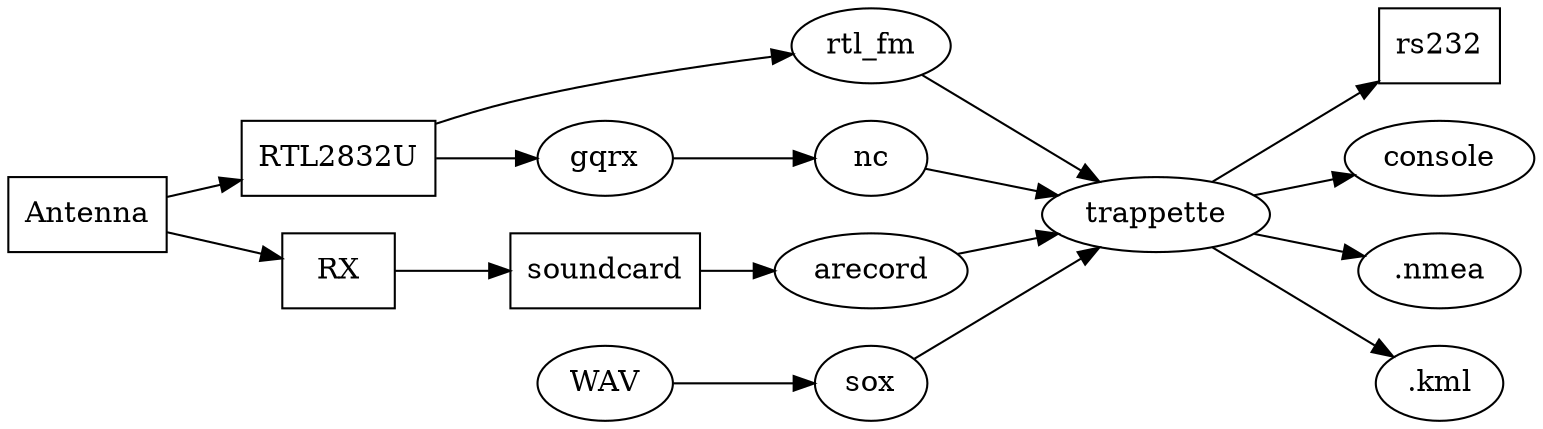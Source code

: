 digraph trappette {

    rankdir=LR;
    { node [ shape=box ]
        Antenna RTL2832U RX soundcard rs232
    }
    { node [ shape=box3d ]
#        trappette
    }

    # Hardware
    Antenna -> RTL2832U;
    Antenna -> RX -> soundcard;

    # Input
    RTL2832U -> rtl_fm -> trappette;
    RTL2832U -> gqrx -> nc -> trappette;
    soundcard -> arecord -> trappette;
    WAV -> sox -> trappette;

    # Output
    trappette -> console;
    trappette -> rs232;
    trappette -> ".nmea";
    trappette -> ".kml";
}
